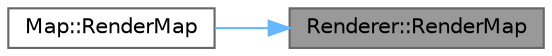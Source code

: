 digraph "Renderer::RenderMap"
{
 // LATEX_PDF_SIZE
  bgcolor="transparent";
  edge [fontname=Helvetica,fontsize=10,labelfontname=Helvetica,labelfontsize=10];
  node [fontname=Helvetica,fontsize=10,shape=box,height=0.2,width=0.4];
  rankdir="RL";
  Node1 [id="Node000001",label="Renderer::RenderMap",height=0.2,width=0.4,color="gray40", fillcolor="grey60", style="filled", fontcolor="black",tooltip="Renders the game map on the console."];
  Node1 -> Node2 [id="edge1_Node000001_Node000002",dir="back",color="steelblue1",style="solid",tooltip=" "];
  Node2 [id="Node000002",label="Map::RenderMap",height=0.2,width=0.4,color="grey40", fillcolor="white", style="filled",URL="$class_map.html#a6451c3ce5d5a5827df18ad3bfb253348",tooltip="Renders the entire map."];
}
